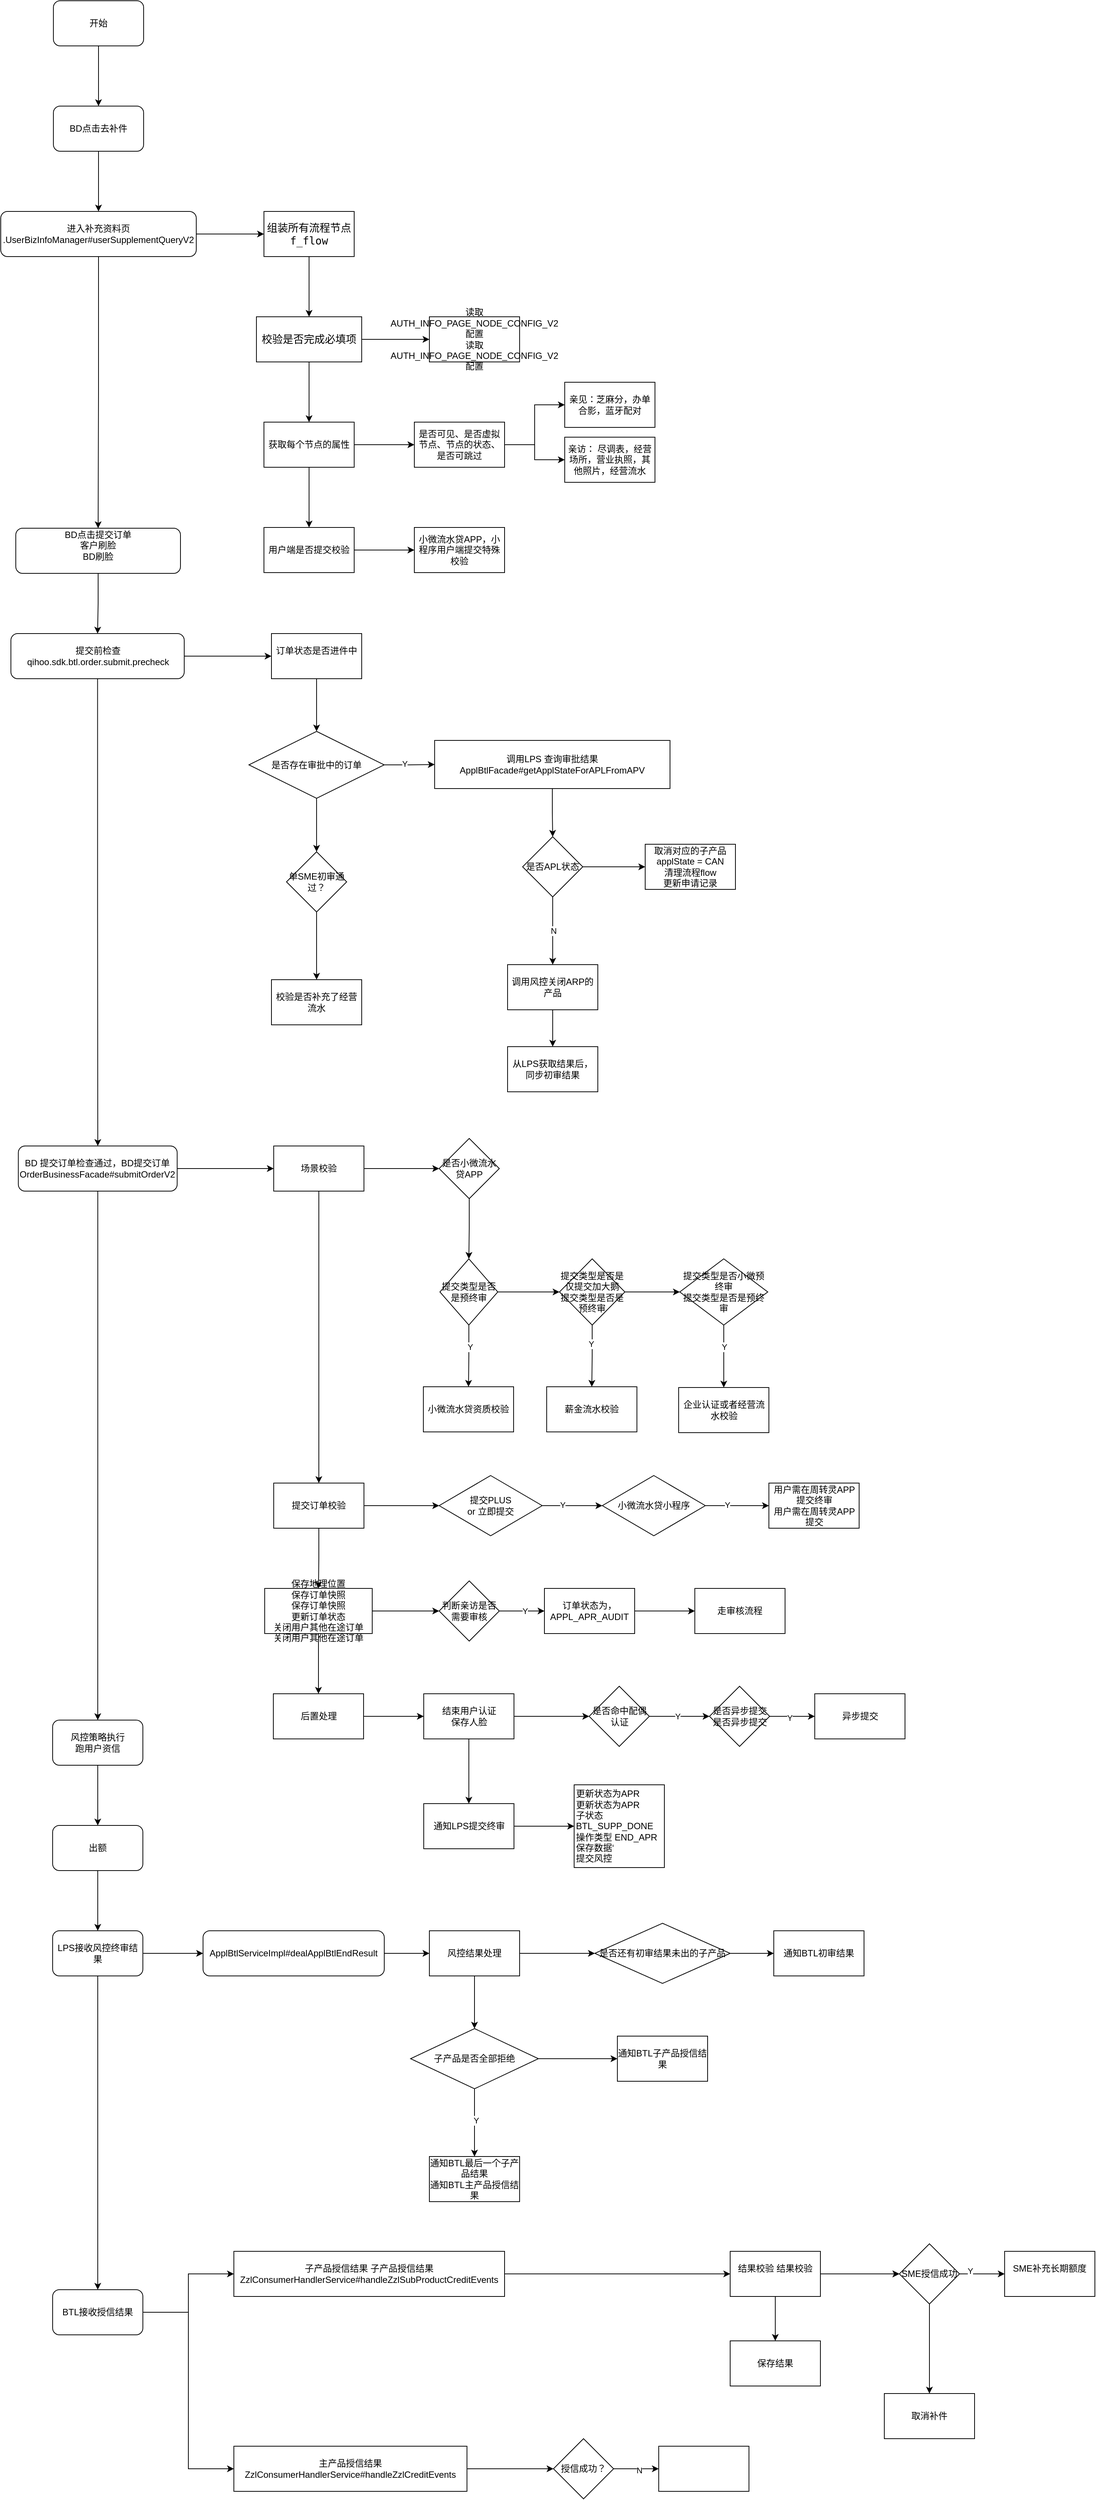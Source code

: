 <mxfile version="24.8.2">
  <diagram name="第 1 页" id="A_YlBjff-S_b-Y9HQc1S">
    <mxGraphModel dx="1508" dy="846" grid="1" gridSize="10" guides="1" tooltips="1" connect="1" arrows="1" fold="1" page="1" pageScale="1" pageWidth="827" pageHeight="1169" math="0" shadow="0">
      <root>
        <mxCell id="0" />
        <mxCell id="1" parent="0" />
        <mxCell id="EIVOLAMRmLMKQAUIXGPY-3" value="" style="edgeStyle=orthogonalEdgeStyle;rounded=0;orthogonalLoop=1;jettySize=auto;html=1;" parent="1" source="EIVOLAMRmLMKQAUIXGPY-1" target="EIVOLAMRmLMKQAUIXGPY-2" edge="1">
          <mxGeometry relative="1" as="geometry" />
        </mxCell>
        <mxCell id="EIVOLAMRmLMKQAUIXGPY-1" value="开始" style="rounded=1;whiteSpace=wrap;html=1;" parent="1" vertex="1">
          <mxGeometry x="340" y="30" width="120" height="60" as="geometry" />
        </mxCell>
        <mxCell id="EIVOLAMRmLMKQAUIXGPY-5" value="" style="edgeStyle=orthogonalEdgeStyle;rounded=0;orthogonalLoop=1;jettySize=auto;html=1;" parent="1" source="EIVOLAMRmLMKQAUIXGPY-2" target="EIVOLAMRmLMKQAUIXGPY-4" edge="1">
          <mxGeometry relative="1" as="geometry" />
        </mxCell>
        <mxCell id="EIVOLAMRmLMKQAUIXGPY-2" value="BD点击去补件" style="whiteSpace=wrap;html=1;rounded=1;" parent="1" vertex="1">
          <mxGeometry x="340" y="170" width="120" height="60" as="geometry" />
        </mxCell>
        <mxCell id="EIVOLAMRmLMKQAUIXGPY-20" style="edgeStyle=orthogonalEdgeStyle;rounded=0;orthogonalLoop=1;jettySize=auto;html=1;exitX=1;exitY=0.5;exitDx=0;exitDy=0;" parent="1" source="EIVOLAMRmLMKQAUIXGPY-4" target="EIVOLAMRmLMKQAUIXGPY-19" edge="1">
          <mxGeometry relative="1" as="geometry" />
        </mxCell>
        <mxCell id="EIVOLAMRmLMKQAUIXGPY-38" value="" style="edgeStyle=orthogonalEdgeStyle;rounded=0;orthogonalLoop=1;jettySize=auto;html=1;" parent="1" source="EIVOLAMRmLMKQAUIXGPY-4" target="EIVOLAMRmLMKQAUIXGPY-37" edge="1">
          <mxGeometry relative="1" as="geometry" />
        </mxCell>
        <mxCell id="EIVOLAMRmLMKQAUIXGPY-4" value="进入补充资料页&lt;div&gt;.UserBizInfoManager#userSupplementQueryV2&lt;br&gt;&lt;/div&gt;" style="whiteSpace=wrap;html=1;rounded=1;" parent="1" vertex="1">
          <mxGeometry x="270" y="310" width="260" height="60" as="geometry" />
        </mxCell>
        <mxCell id="EIVOLAMRmLMKQAUIXGPY-22" value="" style="edgeStyle=orthogonalEdgeStyle;rounded=0;orthogonalLoop=1;jettySize=auto;html=1;" parent="1" source="EIVOLAMRmLMKQAUIXGPY-19" target="EIVOLAMRmLMKQAUIXGPY-21" edge="1">
          <mxGeometry relative="1" as="geometry" />
        </mxCell>
        <mxCell id="EIVOLAMRmLMKQAUIXGPY-19" value="&lt;span style=&quot;font-family: &amp;quot;JetBrains Mono&amp;quot;, monospace; font-size: 14px; white-space: pre; background-color: rgb(255, 255, 255);&quot;&gt;组装所有流程节点&lt;/span&gt;&lt;br style=&quot;font-family: &amp;quot;JetBrains Mono&amp;quot;, monospace; font-size: 14px; white-space: pre;&quot;&gt;&lt;span style=&quot;font-family: &amp;quot;JetBrains Mono&amp;quot;, monospace; font-size: 14px; white-space: pre; background-color: rgb(255, 255, 255);&quot;&gt;f_flow&lt;/span&gt;" style="rounded=0;whiteSpace=wrap;html=1;" parent="1" vertex="1">
          <mxGeometry x="620" y="310" width="120" height="60" as="geometry" />
        </mxCell>
        <mxCell id="EIVOLAMRmLMKQAUIXGPY-24" value="" style="edgeStyle=orthogonalEdgeStyle;rounded=0;orthogonalLoop=1;jettySize=auto;html=1;" parent="1" source="EIVOLAMRmLMKQAUIXGPY-21" target="EIVOLAMRmLMKQAUIXGPY-23" edge="1">
          <mxGeometry relative="1" as="geometry" />
        </mxCell>
        <mxCell id="EIVOLAMRmLMKQAUIXGPY-26" value="" style="edgeStyle=orthogonalEdgeStyle;rounded=0;orthogonalLoop=1;jettySize=auto;html=1;" parent="1" source="EIVOLAMRmLMKQAUIXGPY-21" target="EIVOLAMRmLMKQAUIXGPY-25" edge="1">
          <mxGeometry relative="1" as="geometry" />
        </mxCell>
        <mxCell id="EIVOLAMRmLMKQAUIXGPY-21" value="&lt;font face=&quot;JetBrains Mono, monospace&quot;&gt;&lt;span style=&quot;font-size: 14px; white-space: pre; background-color: rgb(255, 255, 255);&quot;&gt;校验是否完成必填项&lt;/span&gt;&lt;/font&gt;" style="whiteSpace=wrap;html=1;rounded=0;" parent="1" vertex="1">
          <mxGeometry x="610" y="450" width="140" height="60" as="geometry" />
        </mxCell>
        <mxCell id="EIVOLAMRmLMKQAUIXGPY-23" value="读取AUTH_INFO_PAGE_NODE_CONFIG_V2配置&lt;font class=&quot;__Cici__translate__ __Cici_translate_similar_text_content__&quot;&gt;&lt;font style=&quot;display: none;&quot; class=&quot;__Cici_translate_origin_node__&quot;&gt;读取AUTH_INFO_PAGE_NODE_CONFIG_V2配置&lt;/font&gt; &lt;font style=&quot;display: inline-block;&quot; class=&quot;__Cici_translate_translated_inject_node__&quot;&gt;&lt;span&gt;读取AUTH_INFO_PAGE_NODE_CONFIG_V2配置&lt;/span&gt;&lt;/font&gt;&lt;/font&gt;" style="whiteSpace=wrap;html=1;rounded=0;" parent="1" vertex="1">
          <mxGeometry x="840" y="450" width="120" height="60" as="geometry" />
        </mxCell>
        <mxCell id="EIVOLAMRmLMKQAUIXGPY-28" value="" style="edgeStyle=orthogonalEdgeStyle;rounded=0;orthogonalLoop=1;jettySize=auto;html=1;" parent="1" source="EIVOLAMRmLMKQAUIXGPY-25" target="EIVOLAMRmLMKQAUIXGPY-27" edge="1">
          <mxGeometry relative="1" as="geometry" />
        </mxCell>
        <mxCell id="EIVOLAMRmLMKQAUIXGPY-30" value="" style="edgeStyle=orthogonalEdgeStyle;rounded=0;orthogonalLoop=1;jettySize=auto;html=1;" parent="1" source="EIVOLAMRmLMKQAUIXGPY-25" target="EIVOLAMRmLMKQAUIXGPY-29" edge="1">
          <mxGeometry relative="1" as="geometry" />
        </mxCell>
        <mxCell id="EIVOLAMRmLMKQAUIXGPY-25" value="获取每个节点的属性" style="whiteSpace=wrap;html=1;rounded=0;" parent="1" vertex="1">
          <mxGeometry x="620" y="590" width="120" height="60" as="geometry" />
        </mxCell>
        <mxCell id="EIVOLAMRmLMKQAUIXGPY-34" value="" style="edgeStyle=orthogonalEdgeStyle;rounded=0;orthogonalLoop=1;jettySize=auto;html=1;" parent="1" source="EIVOLAMRmLMKQAUIXGPY-27" target="EIVOLAMRmLMKQAUIXGPY-33" edge="1">
          <mxGeometry relative="1" as="geometry" />
        </mxCell>
        <mxCell id="EIVOLAMRmLMKQAUIXGPY-36" style="edgeStyle=orthogonalEdgeStyle;rounded=0;orthogonalLoop=1;jettySize=auto;html=1;exitX=1;exitY=0.5;exitDx=0;exitDy=0;entryX=0;entryY=0.5;entryDx=0;entryDy=0;" parent="1" source="EIVOLAMRmLMKQAUIXGPY-27" target="EIVOLAMRmLMKQAUIXGPY-35" edge="1">
          <mxGeometry relative="1" as="geometry" />
        </mxCell>
        <mxCell id="EIVOLAMRmLMKQAUIXGPY-27" value="是否可见、是否虚拟节点、节点的状态、是否可跳过" style="whiteSpace=wrap;html=1;rounded=0;" parent="1" vertex="1">
          <mxGeometry x="820" y="590" width="120" height="60" as="geometry" />
        </mxCell>
        <mxCell id="EIVOLAMRmLMKQAUIXGPY-32" value="" style="edgeStyle=orthogonalEdgeStyle;rounded=0;orthogonalLoop=1;jettySize=auto;html=1;" parent="1" source="EIVOLAMRmLMKQAUIXGPY-29" target="EIVOLAMRmLMKQAUIXGPY-31" edge="1">
          <mxGeometry relative="1" as="geometry" />
        </mxCell>
        <mxCell id="EIVOLAMRmLMKQAUIXGPY-29" value="用户端是否提交校验" style="whiteSpace=wrap;html=1;rounded=0;" parent="1" vertex="1">
          <mxGeometry x="620" y="730" width="120" height="60" as="geometry" />
        </mxCell>
        <mxCell id="EIVOLAMRmLMKQAUIXGPY-31" value="小微流水贷APP，小程序用户端提交特殊校验" style="whiteSpace=wrap;html=1;rounded=0;" parent="1" vertex="1">
          <mxGeometry x="820" y="730" width="120" height="60" as="geometry" />
        </mxCell>
        <mxCell id="EIVOLAMRmLMKQAUIXGPY-33" value="亲见：芝麻分，办单合影，蓝牙配对" style="whiteSpace=wrap;html=1;rounded=0;" parent="1" vertex="1">
          <mxGeometry x="1020" y="537" width="120" height="60" as="geometry" />
        </mxCell>
        <mxCell id="EIVOLAMRmLMKQAUIXGPY-35" value="亲访： 尽调表，经营场所，营业执照，其他照片，经营流水" style="whiteSpace=wrap;html=1;rounded=0;" parent="1" vertex="1">
          <mxGeometry x="1020" y="610" width="120" height="60" as="geometry" />
        </mxCell>
        <mxCell id="EIVOLAMRmLMKQAUIXGPY-50" value="" style="edgeStyle=orthogonalEdgeStyle;rounded=0;orthogonalLoop=1;jettySize=auto;html=1;" parent="1" source="EIVOLAMRmLMKQAUIXGPY-37" target="EIVOLAMRmLMKQAUIXGPY-49" edge="1">
          <mxGeometry relative="1" as="geometry" />
        </mxCell>
        <mxCell id="EIVOLAMRmLMKQAUIXGPY-37" value="&lt;div&gt;BD点击提交订单&lt;/div&gt;&lt;div&gt;客户刷脸&lt;/div&gt;&lt;div&gt;BD刷脸&lt;/div&gt;&lt;div&gt;&lt;br&gt;&lt;/div&gt;" style="whiteSpace=wrap;html=1;rounded=1;" parent="1" vertex="1">
          <mxGeometry x="290" y="731" width="219" height="60" as="geometry" />
        </mxCell>
        <mxCell id="EIVOLAMRmLMKQAUIXGPY-58" style="edgeStyle=orthogonalEdgeStyle;rounded=0;orthogonalLoop=1;jettySize=auto;html=1;exitX=1;exitY=0.5;exitDx=0;exitDy=0;entryX=0;entryY=0.5;entryDx=0;entryDy=0;" parent="1" source="EIVOLAMRmLMKQAUIXGPY-49" target="EIVOLAMRmLMKQAUIXGPY-57" edge="1">
          <mxGeometry relative="1" as="geometry" />
        </mxCell>
        <mxCell id="EIVOLAMRmLMKQAUIXGPY-83" value="" style="edgeStyle=orthogonalEdgeStyle;rounded=0;orthogonalLoop=1;jettySize=auto;html=1;" parent="1" source="EIVOLAMRmLMKQAUIXGPY-49" target="EIVOLAMRmLMKQAUIXGPY-82" edge="1">
          <mxGeometry relative="1" as="geometry" />
        </mxCell>
        <mxCell id="EIVOLAMRmLMKQAUIXGPY-49" value="提交前检查&lt;br&gt;&lt;font style=&quot;display: inline;&quot; class=&quot;__Cici__translate__ __Cici_translate_similar_text_content__&quot;&gt;&lt;/font&gt;&lt;div&gt;qihoo.sdk.btl.order.submit.precheck&lt;br&gt;&lt;/div&gt;" style="whiteSpace=wrap;html=1;rounded=1;" parent="1" vertex="1">
          <mxGeometry x="283.5" y="871" width="230.5" height="60" as="geometry" />
        </mxCell>
        <mxCell id="EIVOLAMRmLMKQAUIXGPY-62" value="" style="edgeStyle=orthogonalEdgeStyle;rounded=0;orthogonalLoop=1;jettySize=auto;html=1;" parent="1" source="EIVOLAMRmLMKQAUIXGPY-57" target="EIVOLAMRmLMKQAUIXGPY-61" edge="1">
          <mxGeometry relative="1" as="geometry" />
        </mxCell>
        <mxCell id="EIVOLAMRmLMKQAUIXGPY-57" value="订单状态是否进件中&lt;div&gt;&lt;br&gt;&lt;/div&gt;" style="rounded=0;whiteSpace=wrap;html=1;" parent="1" vertex="1">
          <mxGeometry x="630" y="871" width="120" height="60" as="geometry" />
        </mxCell>
        <mxCell id="EIVOLAMRmLMKQAUIXGPY-64" value="" style="edgeStyle=orthogonalEdgeStyle;rounded=0;orthogonalLoop=1;jettySize=auto;html=1;" parent="1" source="EIVOLAMRmLMKQAUIXGPY-61" target="EIVOLAMRmLMKQAUIXGPY-63" edge="1">
          <mxGeometry relative="1" as="geometry" />
        </mxCell>
        <mxCell id="EIVOLAMRmLMKQAUIXGPY-67" value="Y" style="edgeLabel;html=1;align=center;verticalAlign=middle;resizable=0;points=[];" parent="EIVOLAMRmLMKQAUIXGPY-64" vertex="1" connectable="0">
          <mxGeometry x="-0.213" y="2" relative="1" as="geometry">
            <mxPoint as="offset" />
          </mxGeometry>
        </mxCell>
        <mxCell id="EIVOLAMRmLMKQAUIXGPY-79" value="" style="edgeStyle=orthogonalEdgeStyle;rounded=0;orthogonalLoop=1;jettySize=auto;html=1;" parent="1" source="EIVOLAMRmLMKQAUIXGPY-61" target="EIVOLAMRmLMKQAUIXGPY-78" edge="1">
          <mxGeometry relative="1" as="geometry" />
        </mxCell>
        <mxCell id="EIVOLAMRmLMKQAUIXGPY-61" value="是否存在审批中的订单" style="rhombus;whiteSpace=wrap;html=1;rounded=0;" parent="1" vertex="1">
          <mxGeometry x="600" y="1001" width="180" height="89" as="geometry" />
        </mxCell>
        <mxCell id="CgvkEylHf-sR_P--1ABe-21" style="edgeStyle=orthogonalEdgeStyle;rounded=0;orthogonalLoop=1;jettySize=auto;html=1;exitX=0.5;exitY=1;exitDx=0;exitDy=0;entryX=0.5;entryY=0;entryDx=0;entryDy=0;" edge="1" parent="1" source="EIVOLAMRmLMKQAUIXGPY-63" target="EIVOLAMRmLMKQAUIXGPY-65">
          <mxGeometry relative="1" as="geometry" />
        </mxCell>
        <mxCell id="EIVOLAMRmLMKQAUIXGPY-63" value="调用LPS 查询审批结果&lt;div&gt;ApplBtlFacade#getApplStateForAPLFromAPV&lt;font data-translating=&quot;true&quot; class=&quot;__Cici__translate__&quot;&gt;&lt;font style=&quot;display: none;&quot; class=&quot;__Cici_translate_origin_node__&quot;&gt;com.qihoo.finance.lps.modules.appl.ApplBtlFacade#getApplStateForAPLFromAPV&lt;/font&gt;&lt;font style=&quot;display: inline-block;&quot; class=&quot;__Cici_translate_loading__&quot;&gt;&lt;i&gt;&lt;/i&gt;&lt;/font&gt;&lt;/font&gt;&lt;br&gt;&lt;/div&gt;" style="whiteSpace=wrap;html=1;rounded=0;" parent="1" vertex="1">
          <mxGeometry x="847" y="1013" width="313" height="64" as="geometry" />
        </mxCell>
        <mxCell id="EIVOLAMRmLMKQAUIXGPY-70" value="" style="edgeStyle=orthogonalEdgeStyle;rounded=0;orthogonalLoop=1;jettySize=auto;html=1;entryX=0;entryY=0.5;entryDx=0;entryDy=0;" parent="1" source="EIVOLAMRmLMKQAUIXGPY-65" target="EIVOLAMRmLMKQAUIXGPY-69" edge="1">
          <mxGeometry relative="1" as="geometry">
            <mxPoint x="1104" y="1181" as="targetPoint" />
          </mxGeometry>
        </mxCell>
        <mxCell id="EIVOLAMRmLMKQAUIXGPY-74" value="" style="edgeStyle=orthogonalEdgeStyle;rounded=0;orthogonalLoop=1;jettySize=auto;html=1;" parent="1" source="EIVOLAMRmLMKQAUIXGPY-65" target="EIVOLAMRmLMKQAUIXGPY-73" edge="1">
          <mxGeometry relative="1" as="geometry" />
        </mxCell>
        <mxCell id="EIVOLAMRmLMKQAUIXGPY-75" value="N" style="edgeLabel;html=1;align=center;verticalAlign=middle;resizable=0;points=[];" parent="EIVOLAMRmLMKQAUIXGPY-74" vertex="1" connectable="0">
          <mxGeometry x="-0.013" y="1" relative="1" as="geometry">
            <mxPoint as="offset" />
          </mxGeometry>
        </mxCell>
        <mxCell id="EIVOLAMRmLMKQAUIXGPY-65" value="是否APL状态" style="rhombus;whiteSpace=wrap;html=1;rounded=0;" parent="1" vertex="1">
          <mxGeometry x="964" y="1141" width="80" height="80" as="geometry" />
        </mxCell>
        <mxCell id="EIVOLAMRmLMKQAUIXGPY-69" value="取消对应的子产品&lt;div&gt;applState = CAN&lt;/div&gt;&lt;div&gt;清理流程flow&lt;/div&gt;&lt;div&gt;更新申请记录&lt;/div&gt;" style="whiteSpace=wrap;html=1;rounded=0;" parent="1" vertex="1">
          <mxGeometry x="1127" y="1151" width="120" height="60" as="geometry" />
        </mxCell>
        <mxCell id="EIVOLAMRmLMKQAUIXGPY-77" value="" style="edgeStyle=orthogonalEdgeStyle;rounded=0;orthogonalLoop=1;jettySize=auto;html=1;" parent="1" source="EIVOLAMRmLMKQAUIXGPY-73" target="EIVOLAMRmLMKQAUIXGPY-76" edge="1">
          <mxGeometry relative="1" as="geometry" />
        </mxCell>
        <mxCell id="EIVOLAMRmLMKQAUIXGPY-73" value="调用风控关闭ARP的产品" style="whiteSpace=wrap;html=1;rounded=0;" parent="1" vertex="1">
          <mxGeometry x="944" y="1311" width="120" height="60" as="geometry" />
        </mxCell>
        <mxCell id="EIVOLAMRmLMKQAUIXGPY-76" value="从LPS获取结果后，同步初审结果" style="whiteSpace=wrap;html=1;rounded=0;" parent="1" vertex="1">
          <mxGeometry x="944" y="1420" width="120" height="60" as="geometry" />
        </mxCell>
        <mxCell id="EIVOLAMRmLMKQAUIXGPY-81" value="" style="edgeStyle=orthogonalEdgeStyle;rounded=0;orthogonalLoop=1;jettySize=auto;html=1;" parent="1" source="EIVOLAMRmLMKQAUIXGPY-78" target="EIVOLAMRmLMKQAUIXGPY-80" edge="1">
          <mxGeometry relative="1" as="geometry" />
        </mxCell>
        <mxCell id="EIVOLAMRmLMKQAUIXGPY-78" value="单SME初审通过？" style="rhombus;whiteSpace=wrap;html=1;rounded=0;" parent="1" vertex="1">
          <mxGeometry x="650" y="1161" width="80" height="80" as="geometry" />
        </mxCell>
        <mxCell id="EIVOLAMRmLMKQAUIXGPY-80" value="校验是否补充了经营流水" style="whiteSpace=wrap;html=1;rounded=0;" parent="1" vertex="1">
          <mxGeometry x="630" y="1331" width="120" height="60" as="geometry" />
        </mxCell>
        <mxCell id="CgvkEylHf-sR_P--1ABe-2" value="" style="edgeStyle=orthogonalEdgeStyle;rounded=0;orthogonalLoop=1;jettySize=auto;html=1;entryX=0;entryY=0.5;entryDx=0;entryDy=0;" edge="1" parent="1" source="EIVOLAMRmLMKQAUIXGPY-82" target="CgvkEylHf-sR_P--1ABe-3">
          <mxGeometry relative="1" as="geometry">
            <mxPoint x="630.245" y="1582" as="targetPoint" />
          </mxGeometry>
        </mxCell>
        <mxCell id="CgvkEylHf-sR_P--1ABe-71" value="" style="edgeStyle=orthogonalEdgeStyle;rounded=0;orthogonalLoop=1;jettySize=auto;html=1;" edge="1" parent="1" source="EIVOLAMRmLMKQAUIXGPY-82" target="CgvkEylHf-sR_P--1ABe-70">
          <mxGeometry relative="1" as="geometry" />
        </mxCell>
        <mxCell id="EIVOLAMRmLMKQAUIXGPY-82" value="&lt;font class=&quot;__Cici__translate__ __Cici_translate_similar_text_content__&quot;&gt;BD 提交订单&lt;font style=&quot;display: inline-block;&quot; class=&quot;__Cici_translate_translated_inject_node__&quot;&gt;&lt;span&gt;检查通过，BD提交订单&lt;/span&gt;&lt;/font&gt;&lt;/font&gt;&lt;div&gt;OrderBusinessFacade#submitOrderV2&lt;br&gt;&lt;/div&gt;" style="whiteSpace=wrap;html=1;rounded=1;" parent="1" vertex="1">
          <mxGeometry x="293.37" y="1552" width="211.25" height="60" as="geometry" />
        </mxCell>
        <mxCell id="CgvkEylHf-sR_P--1ABe-5" value="" style="edgeStyle=orthogonalEdgeStyle;rounded=0;orthogonalLoop=1;jettySize=auto;html=1;" edge="1" parent="1" source="CgvkEylHf-sR_P--1ABe-3" target="CgvkEylHf-sR_P--1ABe-4">
          <mxGeometry relative="1" as="geometry" />
        </mxCell>
        <mxCell id="CgvkEylHf-sR_P--1ABe-27" value="" style="edgeStyle=orthogonalEdgeStyle;rounded=0;orthogonalLoop=1;jettySize=auto;html=1;" edge="1" parent="1" source="CgvkEylHf-sR_P--1ABe-3" target="CgvkEylHf-sR_P--1ABe-26">
          <mxGeometry relative="1" as="geometry" />
        </mxCell>
        <mxCell id="CgvkEylHf-sR_P--1ABe-3" value="场景校验" style="rounded=0;whiteSpace=wrap;html=1;" vertex="1" parent="1">
          <mxGeometry x="633" y="1552" width="120" height="60" as="geometry" />
        </mxCell>
        <mxCell id="CgvkEylHf-sR_P--1ABe-7" value="" style="edgeStyle=orthogonalEdgeStyle;rounded=0;orthogonalLoop=1;jettySize=auto;html=1;" edge="1" parent="1" source="CgvkEylHf-sR_P--1ABe-4" target="CgvkEylHf-sR_P--1ABe-6">
          <mxGeometry relative="1" as="geometry" />
        </mxCell>
        <mxCell id="CgvkEylHf-sR_P--1ABe-4" value="是否小微流水贷APP" style="rhombus;whiteSpace=wrap;html=1;rounded=0;" vertex="1" parent="1">
          <mxGeometry x="853" y="1542" width="80" height="80" as="geometry" />
        </mxCell>
        <mxCell id="CgvkEylHf-sR_P--1ABe-9" value="" style="edgeStyle=orthogonalEdgeStyle;rounded=0;orthogonalLoop=1;jettySize=auto;html=1;" edge="1" parent="1" source="CgvkEylHf-sR_P--1ABe-6" target="CgvkEylHf-sR_P--1ABe-8">
          <mxGeometry relative="1" as="geometry" />
        </mxCell>
        <mxCell id="CgvkEylHf-sR_P--1ABe-25" value="Y" style="edgeLabel;html=1;align=center;verticalAlign=middle;resizable=0;points=[];" vertex="1" connectable="0" parent="CgvkEylHf-sR_P--1ABe-9">
          <mxGeometry x="-0.311" y="1" relative="1" as="geometry">
            <mxPoint as="offset" />
          </mxGeometry>
        </mxCell>
        <mxCell id="CgvkEylHf-sR_P--1ABe-11" value="" style="edgeStyle=orthogonalEdgeStyle;rounded=0;orthogonalLoop=1;jettySize=auto;html=1;" edge="1" parent="1" source="CgvkEylHf-sR_P--1ABe-6" target="CgvkEylHf-sR_P--1ABe-10">
          <mxGeometry relative="1" as="geometry" />
        </mxCell>
        <mxCell id="CgvkEylHf-sR_P--1ABe-6" value="提交类型是否是预终审" style="rhombus;whiteSpace=wrap;html=1;rounded=0;" vertex="1" parent="1">
          <mxGeometry x="854" y="1702" width="77" height="88" as="geometry" />
        </mxCell>
        <mxCell id="CgvkEylHf-sR_P--1ABe-8" value="小微流水贷资质校验" style="whiteSpace=wrap;html=1;rounded=0;" vertex="1" parent="1">
          <mxGeometry x="832" y="1872" width="120" height="60" as="geometry" />
        </mxCell>
        <mxCell id="CgvkEylHf-sR_P--1ABe-13" value="" style="edgeStyle=orthogonalEdgeStyle;rounded=0;orthogonalLoop=1;jettySize=auto;html=1;" edge="1" parent="1" source="CgvkEylHf-sR_P--1ABe-10" target="CgvkEylHf-sR_P--1ABe-12">
          <mxGeometry relative="1" as="geometry" />
        </mxCell>
        <mxCell id="CgvkEylHf-sR_P--1ABe-24" value="Y" style="edgeLabel;html=1;align=center;verticalAlign=middle;resizable=0;points=[];" vertex="1" connectable="0" parent="CgvkEylHf-sR_P--1ABe-13">
          <mxGeometry x="-0.408" y="-2" relative="1" as="geometry">
            <mxPoint as="offset" />
          </mxGeometry>
        </mxCell>
        <mxCell id="CgvkEylHf-sR_P--1ABe-15" value="" style="edgeStyle=orthogonalEdgeStyle;rounded=0;orthogonalLoop=1;jettySize=auto;html=1;" edge="1" parent="1" source="CgvkEylHf-sR_P--1ABe-10" target="CgvkEylHf-sR_P--1ABe-14">
          <mxGeometry relative="1" as="geometry" />
        </mxCell>
        <mxCell id="CgvkEylHf-sR_P--1ABe-10" value="提交类型是否是仅提交加大鹅&lt;font class=&quot;__Cici__translate__ __Cici_translate_similar_text_content__&quot;&gt;&lt;font style=&quot;display: inline-block;&quot; class=&quot;__Cici_translate_translated_inject_node__&quot;&gt;&lt;span&gt;提交类型是否是预终审&lt;/span&gt;&lt;/font&gt;&lt;/font&gt;" style="rhombus;whiteSpace=wrap;html=1;rounded=0;" vertex="1" parent="1">
          <mxGeometry x="1013" y="1702" width="87" height="88" as="geometry" />
        </mxCell>
        <mxCell id="CgvkEylHf-sR_P--1ABe-12" value="薪金流水校验" style="whiteSpace=wrap;html=1;rounded=0;" vertex="1" parent="1">
          <mxGeometry x="996" y="1872" width="120" height="60" as="geometry" />
        </mxCell>
        <mxCell id="CgvkEylHf-sR_P--1ABe-17" value="" style="edgeStyle=orthogonalEdgeStyle;rounded=0;orthogonalLoop=1;jettySize=auto;html=1;" edge="1" parent="1" source="CgvkEylHf-sR_P--1ABe-14" target="CgvkEylHf-sR_P--1ABe-16">
          <mxGeometry relative="1" as="geometry" />
        </mxCell>
        <mxCell id="CgvkEylHf-sR_P--1ABe-23" value="Y" style="edgeLabel;html=1;align=center;verticalAlign=middle;resizable=0;points=[];" vertex="1" connectable="0" parent="CgvkEylHf-sR_P--1ABe-17">
          <mxGeometry x="-0.316" relative="1" as="geometry">
            <mxPoint as="offset" />
          </mxGeometry>
        </mxCell>
        <mxCell id="CgvkEylHf-sR_P--1ABe-14" value="提交类型是否小微预终审&lt;font class=&quot;__Cici__translate__ __Cici_translate_similar_text_content__&quot;&gt;&lt;font style=&quot;display: inline-block;&quot; class=&quot;__Cici_translate_translated_inject_node__&quot;&gt;&lt;span&gt;提交类型是否是预终审&lt;/span&gt;&lt;/font&gt;&lt;/font&gt;" style="rhombus;whiteSpace=wrap;html=1;rounded=0;" vertex="1" parent="1">
          <mxGeometry x="1173" y="1702" width="117" height="88" as="geometry" />
        </mxCell>
        <mxCell id="CgvkEylHf-sR_P--1ABe-16" value="企业认证或者经营流水校验" style="whiteSpace=wrap;html=1;rounded=0;" vertex="1" parent="1">
          <mxGeometry x="1171.5" y="1873" width="120" height="60" as="geometry" />
        </mxCell>
        <mxCell id="CgvkEylHf-sR_P--1ABe-29" value="" style="edgeStyle=orthogonalEdgeStyle;rounded=0;orthogonalLoop=1;jettySize=auto;html=1;" edge="1" parent="1" source="CgvkEylHf-sR_P--1ABe-26" target="CgvkEylHf-sR_P--1ABe-28">
          <mxGeometry relative="1" as="geometry" />
        </mxCell>
        <mxCell id="CgvkEylHf-sR_P--1ABe-37" value="" style="edgeStyle=orthogonalEdgeStyle;rounded=0;orthogonalLoop=1;jettySize=auto;html=1;" edge="1" parent="1" source="CgvkEylHf-sR_P--1ABe-26" target="CgvkEylHf-sR_P--1ABe-36">
          <mxGeometry relative="1" as="geometry" />
        </mxCell>
        <mxCell id="CgvkEylHf-sR_P--1ABe-26" value="提交订单校验" style="whiteSpace=wrap;html=1;rounded=0;" vertex="1" parent="1">
          <mxGeometry x="633" y="2000" width="120" height="60" as="geometry" />
        </mxCell>
        <mxCell id="CgvkEylHf-sR_P--1ABe-31" value="" style="edgeStyle=orthogonalEdgeStyle;rounded=0;orthogonalLoop=1;jettySize=auto;html=1;" edge="1" parent="1" source="CgvkEylHf-sR_P--1ABe-28" target="CgvkEylHf-sR_P--1ABe-30">
          <mxGeometry relative="1" as="geometry" />
        </mxCell>
        <mxCell id="CgvkEylHf-sR_P--1ABe-56" value="Y" style="edgeLabel;html=1;align=center;verticalAlign=middle;resizable=0;points=[];" vertex="1" connectable="0" parent="CgvkEylHf-sR_P--1ABe-31">
          <mxGeometry x="-0.34" y="1" relative="1" as="geometry">
            <mxPoint as="offset" />
          </mxGeometry>
        </mxCell>
        <mxCell id="CgvkEylHf-sR_P--1ABe-28" value="提交PLUS&lt;div&gt;or 立即提交&lt;/div&gt;" style="rhombus;whiteSpace=wrap;html=1;rounded=0;" vertex="1" parent="1">
          <mxGeometry x="853" y="1990" width="137" height="80" as="geometry" />
        </mxCell>
        <mxCell id="CgvkEylHf-sR_P--1ABe-35" value="" style="edgeStyle=orthogonalEdgeStyle;rounded=0;orthogonalLoop=1;jettySize=auto;html=1;" edge="1" parent="1" source="CgvkEylHf-sR_P--1ABe-30" target="CgvkEylHf-sR_P--1ABe-34">
          <mxGeometry relative="1" as="geometry" />
        </mxCell>
        <mxCell id="CgvkEylHf-sR_P--1ABe-57" value="Y" style="edgeLabel;html=1;align=center;verticalAlign=middle;resizable=0;points=[];" vertex="1" connectable="0" parent="CgvkEylHf-sR_P--1ABe-35">
          <mxGeometry x="-0.328" y="1" relative="1" as="geometry">
            <mxPoint as="offset" />
          </mxGeometry>
        </mxCell>
        <mxCell id="CgvkEylHf-sR_P--1ABe-30" value="小微流水贷小程序" style="rhombus;whiteSpace=wrap;html=1;rounded=0;" vertex="1" parent="1">
          <mxGeometry x="1070" y="1990" width="137" height="80" as="geometry" />
        </mxCell>
        <mxCell id="CgvkEylHf-sR_P--1ABe-34" value="用户需在周转灵APP提交终审&lt;font class=&quot;__Cici__translate__ __Cici_translate_similar_text_content__&quot;&gt;&lt;font style=&quot;display: none;&quot; class=&quot;__Cici_translate_origin_node__&quot;&gt;用户需在周转灵APP提交&lt;/font&gt;&lt;font style=&quot;display: inline-block;&quot; class=&quot;__Cici_translate_translated_inject_node__&quot;&gt;&lt;span&gt;用户需在周转灵APP提交&lt;/span&gt;&lt;/font&gt;&lt;/font&gt;" style="whiteSpace=wrap;html=1;rounded=0;" vertex="1" parent="1">
          <mxGeometry x="1291.5" y="2000" width="120" height="60" as="geometry" />
        </mxCell>
        <mxCell id="CgvkEylHf-sR_P--1ABe-39" value="" style="edgeStyle=orthogonalEdgeStyle;rounded=0;orthogonalLoop=1;jettySize=auto;html=1;" edge="1" parent="1" source="CgvkEylHf-sR_P--1ABe-36" target="CgvkEylHf-sR_P--1ABe-38">
          <mxGeometry relative="1" as="geometry" />
        </mxCell>
        <mxCell id="CgvkEylHf-sR_P--1ABe-43" value="" style="edgeStyle=orthogonalEdgeStyle;rounded=0;orthogonalLoop=1;jettySize=auto;html=1;" edge="1" parent="1" source="CgvkEylHf-sR_P--1ABe-36" target="CgvkEylHf-sR_P--1ABe-42">
          <mxGeometry relative="1" as="geometry" />
        </mxCell>
        <mxCell id="CgvkEylHf-sR_P--1ABe-36" value="保存地理位置&lt;div&gt;保存订单快照&lt;font class=&quot;__Cici__translate__ __Cici_translate_similar_text_content__&quot;&gt;&lt;font style=&quot;display: none;&quot; class=&quot;__Cici_translate_origin_node__&quot;&gt;保存订单快照&lt;/font&gt; &lt;font style=&quot;display: inline-block;&quot; class=&quot;__Cici_translate_translated_inject_node__&quot;&gt;&lt;span&gt;保存订单快照&lt;/span&gt;&lt;/font&gt;&lt;/font&gt;&lt;/div&gt;&lt;div&gt;更新订单状态&lt;/div&gt;&lt;div&gt;关闭用户其他在途订单&lt;font class=&quot;__Cici__translate__ __Cici_translate_similar_text_content__&quot;&gt;&lt;font style=&quot;display: none;&quot; class=&quot;__Cici_translate_origin_node__&quot;&gt;关闭用户其他在途订单&lt;/font&gt; &lt;font style=&quot;display: inline-block;&quot; class=&quot;__Cici_translate_translated_inject_node__&quot;&gt;&lt;span&gt;关闭用户其他在途订单&lt;/span&gt;&lt;/font&gt;&lt;/font&gt;&lt;/div&gt;" style="whiteSpace=wrap;html=1;rounded=0;" vertex="1" parent="1">
          <mxGeometry x="621" y="2140" width="143" height="60" as="geometry" />
        </mxCell>
        <mxCell id="CgvkEylHf-sR_P--1ABe-41" value="" style="edgeStyle=orthogonalEdgeStyle;rounded=0;orthogonalLoop=1;jettySize=auto;html=1;" edge="1" parent="1" source="CgvkEylHf-sR_P--1ABe-38" target="CgvkEylHf-sR_P--1ABe-40">
          <mxGeometry relative="1" as="geometry" />
        </mxCell>
        <mxCell id="CgvkEylHf-sR_P--1ABe-58" value="Y" style="edgeLabel;html=1;align=center;verticalAlign=middle;resizable=0;points=[];" vertex="1" connectable="0" parent="CgvkEylHf-sR_P--1ABe-41">
          <mxGeometry x="0.113" relative="1" as="geometry">
            <mxPoint as="offset" />
          </mxGeometry>
        </mxCell>
        <mxCell id="CgvkEylHf-sR_P--1ABe-38" value="判断亲访是否需要审核" style="rhombus;whiteSpace=wrap;html=1;rounded=0;" vertex="1" parent="1">
          <mxGeometry x="853" y="2130" width="80" height="80" as="geometry" />
        </mxCell>
        <mxCell id="CgvkEylHf-sR_P--1ABe-60" value="" style="edgeStyle=orthogonalEdgeStyle;rounded=0;orthogonalLoop=1;jettySize=auto;html=1;" edge="1" parent="1" source="CgvkEylHf-sR_P--1ABe-40" target="CgvkEylHf-sR_P--1ABe-59">
          <mxGeometry relative="1" as="geometry" />
        </mxCell>
        <mxCell id="CgvkEylHf-sR_P--1ABe-40" value="订单状态为，APPL_APR_AUDIT" style="whiteSpace=wrap;html=1;rounded=0;" vertex="1" parent="1">
          <mxGeometry x="993" y="2140" width="120" height="60" as="geometry" />
        </mxCell>
        <mxCell id="CgvkEylHf-sR_P--1ABe-45" value="" style="edgeStyle=orthogonalEdgeStyle;rounded=0;orthogonalLoop=1;jettySize=auto;html=1;" edge="1" parent="1" source="CgvkEylHf-sR_P--1ABe-42" target="CgvkEylHf-sR_P--1ABe-44">
          <mxGeometry relative="1" as="geometry" />
        </mxCell>
        <mxCell id="CgvkEylHf-sR_P--1ABe-42" value="后置处理" style="whiteSpace=wrap;html=1;rounded=0;" vertex="1" parent="1">
          <mxGeometry x="632.5" y="2280" width="120" height="60" as="geometry" />
        </mxCell>
        <mxCell id="CgvkEylHf-sR_P--1ABe-49" value="" style="edgeStyle=orthogonalEdgeStyle;rounded=0;orthogonalLoop=1;jettySize=auto;html=1;" edge="1" parent="1" source="CgvkEylHf-sR_P--1ABe-44" target="CgvkEylHf-sR_P--1ABe-48">
          <mxGeometry relative="1" as="geometry" />
        </mxCell>
        <mxCell id="CgvkEylHf-sR_P--1ABe-64" value="" style="edgeStyle=orthogonalEdgeStyle;rounded=0;orthogonalLoop=1;jettySize=auto;html=1;" edge="1" parent="1" source="CgvkEylHf-sR_P--1ABe-44" target="CgvkEylHf-sR_P--1ABe-63">
          <mxGeometry relative="1" as="geometry" />
        </mxCell>
        <mxCell id="CgvkEylHf-sR_P--1ABe-44" value="结束用户认证&lt;div&gt;保存人脸&lt;/div&gt;" style="whiteSpace=wrap;html=1;rounded=0;" vertex="1" parent="1">
          <mxGeometry x="832.5" y="2280" width="120" height="60" as="geometry" />
        </mxCell>
        <mxCell id="CgvkEylHf-sR_P--1ABe-53" value="" style="edgeStyle=orthogonalEdgeStyle;rounded=0;orthogonalLoop=1;jettySize=auto;html=1;" edge="1" parent="1" source="CgvkEylHf-sR_P--1ABe-48" target="CgvkEylHf-sR_P--1ABe-52">
          <mxGeometry relative="1" as="geometry" />
        </mxCell>
        <mxCell id="CgvkEylHf-sR_P--1ABe-62" value="Y" style="edgeLabel;html=1;align=center;verticalAlign=middle;resizable=0;points=[];" vertex="1" connectable="0" parent="CgvkEylHf-sR_P--1ABe-53">
          <mxGeometry x="-0.077" relative="1" as="geometry">
            <mxPoint as="offset" />
          </mxGeometry>
        </mxCell>
        <mxCell id="CgvkEylHf-sR_P--1ABe-48" value="是否命中配偶认证" style="rhombus;whiteSpace=wrap;html=1;rounded=0;" vertex="1" parent="1">
          <mxGeometry x="1052.5" y="2270" width="80" height="80" as="geometry" />
        </mxCell>
        <mxCell id="CgvkEylHf-sR_P--1ABe-55" value="" style="edgeStyle=orthogonalEdgeStyle;rounded=0;orthogonalLoop=1;jettySize=auto;html=1;" edge="1" parent="1" source="CgvkEylHf-sR_P--1ABe-52" target="CgvkEylHf-sR_P--1ABe-54">
          <mxGeometry relative="1" as="geometry" />
        </mxCell>
        <mxCell id="CgvkEylHf-sR_P--1ABe-61" value="Y" style="edgeLabel;html=1;align=center;verticalAlign=middle;resizable=0;points=[];" vertex="1" connectable="0" parent="CgvkEylHf-sR_P--1ABe-55">
          <mxGeometry x="-0.137" y="-2" relative="1" as="geometry">
            <mxPoint as="offset" />
          </mxGeometry>
        </mxCell>
        <mxCell id="CgvkEylHf-sR_P--1ABe-52" value="是否异步提交&lt;font class=&quot;__Cici__translate__ __Cici_translate_similar_text_content__&quot;&gt;&lt;font style=&quot;display: none;&quot; class=&quot;__Cici_translate_origin_node__&quot;&gt;是否异步提交&lt;/font&gt; &lt;font style=&quot;display: inline-block;&quot; class=&quot;__Cici_translate_translated_inject_node__&quot;&gt;&lt;span&gt;是否异步提交&lt;/span&gt;&lt;/font&gt;&lt;/font&gt;" style="rhombus;whiteSpace=wrap;html=1;rounded=0;" vertex="1" parent="1">
          <mxGeometry x="1212.5" y="2270" width="80" height="80" as="geometry" />
        </mxCell>
        <mxCell id="CgvkEylHf-sR_P--1ABe-54" value="异步提交" style="whiteSpace=wrap;html=1;rounded=0;" vertex="1" parent="1">
          <mxGeometry x="1352.5" y="2280" width="120" height="60" as="geometry" />
        </mxCell>
        <mxCell id="CgvkEylHf-sR_P--1ABe-59" value="走审核流程" style="whiteSpace=wrap;html=1;rounded=0;" vertex="1" parent="1">
          <mxGeometry x="1193" y="2140" width="120" height="60" as="geometry" />
        </mxCell>
        <mxCell id="CgvkEylHf-sR_P--1ABe-66" value="" style="edgeStyle=orthogonalEdgeStyle;rounded=0;orthogonalLoop=1;jettySize=auto;html=1;" edge="1" parent="1" source="CgvkEylHf-sR_P--1ABe-63" target="CgvkEylHf-sR_P--1ABe-65">
          <mxGeometry relative="1" as="geometry" />
        </mxCell>
        <mxCell id="CgvkEylHf-sR_P--1ABe-63" value="通知LPS提交终审" style="whiteSpace=wrap;html=1;rounded=0;" vertex="1" parent="1">
          <mxGeometry x="832.5" y="2426" width="120" height="60" as="geometry" />
        </mxCell>
        <mxCell id="CgvkEylHf-sR_P--1ABe-65" value="更新状态为APR&lt;font class=&quot;__Cici__translate__ __Cici_translate_similar_text_content__&quot;&gt;&lt;font style=&quot;display: none;&quot; class=&quot;__Cici_translate_origin_node__&quot;&gt;更新状态为APR&lt;/font&gt; &lt;font style=&quot;display: inline-block;&quot; class=&quot;__Cici_translate_translated_inject_node__&quot;&gt;&lt;span&gt;更新状态为APR&lt;/span&gt;&lt;/font&gt;&lt;/font&gt;&lt;div&gt;子状态BTL_SUPP_DONE&lt;/div&gt;&lt;div&gt;操作类型&amp;nbsp;END_APR&lt;/div&gt;&lt;div&gt;保存数据‘&lt;/div&gt;&lt;div&gt;提交风控&lt;/div&gt;" style="whiteSpace=wrap;html=1;rounded=0;align=left;" vertex="1" parent="1">
          <mxGeometry x="1032.5" y="2401" width="120" height="110" as="geometry" />
        </mxCell>
        <mxCell id="CgvkEylHf-sR_P--1ABe-73" value="" style="edgeStyle=orthogonalEdgeStyle;rounded=0;orthogonalLoop=1;jettySize=auto;html=1;" edge="1" parent="1" source="CgvkEylHf-sR_P--1ABe-70" target="CgvkEylHf-sR_P--1ABe-72">
          <mxGeometry relative="1" as="geometry" />
        </mxCell>
        <mxCell id="CgvkEylHf-sR_P--1ABe-70" value="风控策略执行&lt;div&gt;跑用户资信&lt;/div&gt;" style="whiteSpace=wrap;html=1;rounded=1;" vertex="1" parent="1">
          <mxGeometry x="338.995" y="2315" width="120" height="60" as="geometry" />
        </mxCell>
        <mxCell id="CgvkEylHf-sR_P--1ABe-75" value="" style="edgeStyle=orthogonalEdgeStyle;rounded=0;orthogonalLoop=1;jettySize=auto;html=1;" edge="1" parent="1" source="CgvkEylHf-sR_P--1ABe-72" target="CgvkEylHf-sR_P--1ABe-74">
          <mxGeometry relative="1" as="geometry" />
        </mxCell>
        <mxCell id="CgvkEylHf-sR_P--1ABe-72" value="出额" style="whiteSpace=wrap;html=1;rounded=1;" vertex="1" parent="1">
          <mxGeometry x="338.995" y="2455" width="120" height="60" as="geometry" />
        </mxCell>
        <mxCell id="CgvkEylHf-sR_P--1ABe-81" value="" style="edgeStyle=orthogonalEdgeStyle;rounded=0;orthogonalLoop=1;jettySize=auto;html=1;" edge="1" parent="1" source="CgvkEylHf-sR_P--1ABe-74" target="CgvkEylHf-sR_P--1ABe-80">
          <mxGeometry relative="1" as="geometry" />
        </mxCell>
        <mxCell id="CgvkEylHf-sR_P--1ABe-102" value="" style="edgeStyle=orthogonalEdgeStyle;rounded=0;orthogonalLoop=1;jettySize=auto;html=1;" edge="1" parent="1" source="CgvkEylHf-sR_P--1ABe-74" target="CgvkEylHf-sR_P--1ABe-101">
          <mxGeometry relative="1" as="geometry" />
        </mxCell>
        <mxCell id="CgvkEylHf-sR_P--1ABe-74" value="LPS接收风控终审结果" style="whiteSpace=wrap;html=1;rounded=1;" vertex="1" parent="1">
          <mxGeometry x="338.995" y="2595" width="120" height="60" as="geometry" />
        </mxCell>
        <mxCell id="CgvkEylHf-sR_P--1ABe-83" style="edgeStyle=orthogonalEdgeStyle;rounded=0;orthogonalLoop=1;jettySize=auto;html=1;exitX=1;exitY=0.5;exitDx=0;exitDy=0;entryX=0;entryY=0.5;entryDx=0;entryDy=0;" edge="1" parent="1" source="CgvkEylHf-sR_P--1ABe-80" target="CgvkEylHf-sR_P--1ABe-82">
          <mxGeometry relative="1" as="geometry" />
        </mxCell>
        <mxCell id="CgvkEylHf-sR_P--1ABe-80" value="ApplBtlServiceImpl#dealApplBtlEndResult" style="whiteSpace=wrap;html=1;rounded=1;" vertex="1" parent="1">
          <mxGeometry x="539" y="2595" width="241.01" height="60" as="geometry" />
        </mxCell>
        <mxCell id="CgvkEylHf-sR_P--1ABe-85" value="" style="edgeStyle=orthogonalEdgeStyle;rounded=0;orthogonalLoop=1;jettySize=auto;html=1;" edge="1" parent="1" source="CgvkEylHf-sR_P--1ABe-82" target="CgvkEylHf-sR_P--1ABe-84">
          <mxGeometry relative="1" as="geometry" />
        </mxCell>
        <mxCell id="CgvkEylHf-sR_P--1ABe-91" value="" style="edgeStyle=orthogonalEdgeStyle;rounded=0;orthogonalLoop=1;jettySize=auto;html=1;" edge="1" parent="1" source="CgvkEylHf-sR_P--1ABe-82" target="CgvkEylHf-sR_P--1ABe-90">
          <mxGeometry relative="1" as="geometry" />
        </mxCell>
        <mxCell id="CgvkEylHf-sR_P--1ABe-82" value="风控结果处理" style="rounded=0;whiteSpace=wrap;html=1;" vertex="1" parent="1">
          <mxGeometry x="840" y="2595" width="120" height="60" as="geometry" />
        </mxCell>
        <mxCell id="CgvkEylHf-sR_P--1ABe-87" value="" style="edgeStyle=orthogonalEdgeStyle;rounded=0;orthogonalLoop=1;jettySize=auto;html=1;" edge="1" parent="1" source="CgvkEylHf-sR_P--1ABe-84" target="CgvkEylHf-sR_P--1ABe-86">
          <mxGeometry relative="1" as="geometry" />
        </mxCell>
        <mxCell id="CgvkEylHf-sR_P--1ABe-84" value="是否还有初审结果未出的子产品" style="rhombus;whiteSpace=wrap;html=1;rounded=0;" vertex="1" parent="1">
          <mxGeometry x="1060" y="2585" width="180" height="80" as="geometry" />
        </mxCell>
        <mxCell id="CgvkEylHf-sR_P--1ABe-86" value="通知BTL初审结果" style="whiteSpace=wrap;html=1;rounded=0;" vertex="1" parent="1">
          <mxGeometry x="1298" y="2595" width="120" height="60" as="geometry" />
        </mxCell>
        <mxCell id="CgvkEylHf-sR_P--1ABe-95" value="" style="edgeStyle=orthogonalEdgeStyle;rounded=0;orthogonalLoop=1;jettySize=auto;html=1;" edge="1" parent="1" source="CgvkEylHf-sR_P--1ABe-90" target="CgvkEylHf-sR_P--1ABe-94">
          <mxGeometry relative="1" as="geometry" />
        </mxCell>
        <mxCell id="CgvkEylHf-sR_P--1ABe-97" value="Y" style="edgeLabel;html=1;align=center;verticalAlign=middle;resizable=0;points=[];" vertex="1" connectable="0" parent="CgvkEylHf-sR_P--1ABe-95">
          <mxGeometry x="-0.062" y="2" relative="1" as="geometry">
            <mxPoint as="offset" />
          </mxGeometry>
        </mxCell>
        <mxCell id="CgvkEylHf-sR_P--1ABe-100" value="" style="edgeStyle=orthogonalEdgeStyle;rounded=0;orthogonalLoop=1;jettySize=auto;html=1;" edge="1" parent="1" source="CgvkEylHf-sR_P--1ABe-90" target="CgvkEylHf-sR_P--1ABe-99">
          <mxGeometry relative="1" as="geometry" />
        </mxCell>
        <mxCell id="CgvkEylHf-sR_P--1ABe-90" value="子产品是否全部拒绝" style="rhombus;whiteSpace=wrap;html=1;rounded=0;" vertex="1" parent="1">
          <mxGeometry x="815" y="2725" width="170" height="80" as="geometry" />
        </mxCell>
        <mxCell id="CgvkEylHf-sR_P--1ABe-94" value="&lt;div&gt;通知BTL最后一个子产品结果&lt;/div&gt;通知BTL主产品授信结果" style="whiteSpace=wrap;html=1;rounded=0;" vertex="1" parent="1">
          <mxGeometry x="840" y="2895" width="120" height="60" as="geometry" />
        </mxCell>
        <mxCell id="CgvkEylHf-sR_P--1ABe-99" value="通知BTL子产品授信结果" style="whiteSpace=wrap;html=1;rounded=0;" vertex="1" parent="1">
          <mxGeometry x="1090" y="2735" width="120" height="60" as="geometry" />
        </mxCell>
        <mxCell id="CgvkEylHf-sR_P--1ABe-104" style="edgeStyle=orthogonalEdgeStyle;rounded=0;orthogonalLoop=1;jettySize=auto;html=1;exitX=1;exitY=0.5;exitDx=0;exitDy=0;entryX=0;entryY=0.5;entryDx=0;entryDy=0;" edge="1" parent="1" source="CgvkEylHf-sR_P--1ABe-101" target="CgvkEylHf-sR_P--1ABe-103">
          <mxGeometry relative="1" as="geometry" />
        </mxCell>
        <mxCell id="CgvkEylHf-sR_P--1ABe-125" style="edgeStyle=orthogonalEdgeStyle;rounded=0;orthogonalLoop=1;jettySize=auto;html=1;exitX=1;exitY=0.5;exitDx=0;exitDy=0;entryX=0;entryY=0.5;entryDx=0;entryDy=0;" edge="1" parent="1" source="CgvkEylHf-sR_P--1ABe-101" target="CgvkEylHf-sR_P--1ABe-106">
          <mxGeometry relative="1" as="geometry" />
        </mxCell>
        <mxCell id="CgvkEylHf-sR_P--1ABe-101" value="BTL接收授信结果" style="whiteSpace=wrap;html=1;rounded=1;" vertex="1" parent="1">
          <mxGeometry x="338.995" y="3072" width="120" height="60" as="geometry" />
        </mxCell>
        <mxCell id="CgvkEylHf-sR_P--1ABe-124" style="edgeStyle=orthogonalEdgeStyle;rounded=0;orthogonalLoop=1;jettySize=auto;html=1;exitX=1;exitY=0.5;exitDx=0;exitDy=0;" edge="1" parent="1" source="CgvkEylHf-sR_P--1ABe-103" target="CgvkEylHf-sR_P--1ABe-108">
          <mxGeometry relative="1" as="geometry" />
        </mxCell>
        <mxCell id="CgvkEylHf-sR_P--1ABe-103" value="子产品授信结果&lt;font class=&quot;__Cici__translate__ __Cici_translate_similar_text_content__&quot;&gt;&lt;font style=&quot;display: none;&quot; class=&quot;__Cici_translate_origin_node__&quot;&gt;子产品授信结果&lt;/font&gt; &lt;font style=&quot;display: inline-block;&quot; class=&quot;__Cici_translate_translated_inject_node__&quot;&gt;&lt;span&gt;子产品授信结果&lt;/span&gt;&lt;/font&gt;&lt;/font&gt;&lt;div&gt;ZzlConsumerHandlerService#handleZzlSubProductCreditEvents&lt;br&gt;&lt;/div&gt;" style="rounded=0;whiteSpace=wrap;html=1;" vertex="1" parent="1">
          <mxGeometry x="580" y="3021" width="360" height="60" as="geometry" />
        </mxCell>
        <mxCell id="CgvkEylHf-sR_P--1ABe-129" value="" style="edgeStyle=orthogonalEdgeStyle;rounded=0;orthogonalLoop=1;jettySize=auto;html=1;" edge="1" parent="1" source="CgvkEylHf-sR_P--1ABe-106" target="CgvkEylHf-sR_P--1ABe-128">
          <mxGeometry relative="1" as="geometry" />
        </mxCell>
        <mxCell id="CgvkEylHf-sR_P--1ABe-106" value="主产品授信结果&lt;div&gt;ZzlConsumerHandlerService#handleZzlCreditEvents&lt;br&gt;&lt;/div&gt;" style="rounded=0;whiteSpace=wrap;html=1;" vertex="1" parent="1">
          <mxGeometry x="580" y="3280" width="310" height="60" as="geometry" />
        </mxCell>
        <mxCell id="CgvkEylHf-sR_P--1ABe-111" value="" style="edgeStyle=orthogonalEdgeStyle;rounded=0;orthogonalLoop=1;jettySize=auto;html=1;" edge="1" parent="1" source="CgvkEylHf-sR_P--1ABe-108" target="CgvkEylHf-sR_P--1ABe-110">
          <mxGeometry relative="1" as="geometry" />
        </mxCell>
        <mxCell id="CgvkEylHf-sR_P--1ABe-114" value="" style="edgeStyle=orthogonalEdgeStyle;rounded=0;orthogonalLoop=1;jettySize=auto;html=1;" edge="1" parent="1" source="CgvkEylHf-sR_P--1ABe-108" target="CgvkEylHf-sR_P--1ABe-110">
          <mxGeometry relative="1" as="geometry" />
        </mxCell>
        <mxCell id="CgvkEylHf-sR_P--1ABe-121" value="" style="edgeStyle=orthogonalEdgeStyle;rounded=0;orthogonalLoop=1;jettySize=auto;html=1;" edge="1" parent="1" source="CgvkEylHf-sR_P--1ABe-108" target="CgvkEylHf-sR_P--1ABe-120">
          <mxGeometry relative="1" as="geometry" />
        </mxCell>
        <mxCell id="CgvkEylHf-sR_P--1ABe-108" value="结果校验&lt;font class=&quot;__Cici__translate__ __Cici_translate_similar_text_content__&quot;&gt;&lt;font style=&quot;display: none;&quot; class=&quot;__Cici_translate_origin_node__&quot;&gt;结果校验&lt;/font&gt; &lt;font style=&quot;display: inline-block;&quot; class=&quot;__Cici_translate_translated_inject_node__&quot;&gt;&lt;span&gt;结果校验&lt;/span&gt;&lt;/font&gt;&lt;/font&gt;&lt;div&gt;&lt;br&gt;&lt;/div&gt;" style="whiteSpace=wrap;html=1;rounded=0;" vertex="1" parent="1">
          <mxGeometry x="1240" y="3021" width="120" height="60" as="geometry" />
        </mxCell>
        <mxCell id="CgvkEylHf-sR_P--1ABe-113" value="" style="edgeStyle=orthogonalEdgeStyle;rounded=0;orthogonalLoop=1;jettySize=auto;html=1;" edge="1" parent="1" source="CgvkEylHf-sR_P--1ABe-110" target="CgvkEylHf-sR_P--1ABe-112">
          <mxGeometry relative="1" as="geometry" />
        </mxCell>
        <mxCell id="CgvkEylHf-sR_P--1ABe-117" value="Y" style="edgeLabel;html=1;align=center;verticalAlign=middle;resizable=0;points=[];" vertex="1" connectable="0" parent="CgvkEylHf-sR_P--1ABe-113">
          <mxGeometry x="-0.547" y="4" relative="1" as="geometry">
            <mxPoint as="offset" />
          </mxGeometry>
        </mxCell>
        <mxCell id="CgvkEylHf-sR_P--1ABe-119" value="" style="edgeStyle=orthogonalEdgeStyle;rounded=0;orthogonalLoop=1;jettySize=auto;html=1;" edge="1" parent="1" source="CgvkEylHf-sR_P--1ABe-110" target="CgvkEylHf-sR_P--1ABe-118">
          <mxGeometry relative="1" as="geometry" />
        </mxCell>
        <mxCell id="CgvkEylHf-sR_P--1ABe-110" value="SME授信成功" style="rhombus;whiteSpace=wrap;html=1;rounded=0;" vertex="1" parent="1">
          <mxGeometry x="1465" y="3011" width="80" height="80" as="geometry" />
        </mxCell>
        <mxCell id="CgvkEylHf-sR_P--1ABe-112" value="&lt;div&gt;SME补充长期额度&lt;font style=&quot;display: inline;&quot; class=&quot;__Cici__translate__ __Cici_translate_similar_text_content__&quot;&gt;&lt;/font&gt;&lt;/div&gt;&lt;div&gt;&lt;br&gt;&lt;/div&gt;" style="whiteSpace=wrap;html=1;rounded=0;" vertex="1" parent="1">
          <mxGeometry x="1605" y="3021" width="120" height="60" as="geometry" />
        </mxCell>
        <mxCell id="CgvkEylHf-sR_P--1ABe-118" value="取消补件" style="whiteSpace=wrap;html=1;rounded=0;" vertex="1" parent="1">
          <mxGeometry x="1445" y="3210" width="120" height="60" as="geometry" />
        </mxCell>
        <mxCell id="CgvkEylHf-sR_P--1ABe-120" value="保存结果" style="whiteSpace=wrap;html=1;rounded=0;" vertex="1" parent="1">
          <mxGeometry x="1240" y="3140" width="120" height="60" as="geometry" />
        </mxCell>
        <mxCell id="CgvkEylHf-sR_P--1ABe-131" value="" style="edgeStyle=orthogonalEdgeStyle;rounded=0;orthogonalLoop=1;jettySize=auto;html=1;" edge="1" parent="1" source="CgvkEylHf-sR_P--1ABe-128" target="CgvkEylHf-sR_P--1ABe-130">
          <mxGeometry relative="1" as="geometry" />
        </mxCell>
        <mxCell id="CgvkEylHf-sR_P--1ABe-132" value="N" style="edgeLabel;html=1;align=center;verticalAlign=middle;resizable=0;points=[];" vertex="1" connectable="0" parent="CgvkEylHf-sR_P--1ABe-131">
          <mxGeometry x="0.133" y="-2" relative="1" as="geometry">
            <mxPoint as="offset" />
          </mxGeometry>
        </mxCell>
        <mxCell id="CgvkEylHf-sR_P--1ABe-128" value="授信成功？" style="rhombus;whiteSpace=wrap;html=1;rounded=0;" vertex="1" parent="1">
          <mxGeometry x="1005" y="3270" width="80" height="80" as="geometry" />
        </mxCell>
        <mxCell id="CgvkEylHf-sR_P--1ABe-130" value="" style="whiteSpace=wrap;html=1;rounded=0;" vertex="1" parent="1">
          <mxGeometry x="1145" y="3280" width="120" height="60" as="geometry" />
        </mxCell>
      </root>
    </mxGraphModel>
  </diagram>
</mxfile>

